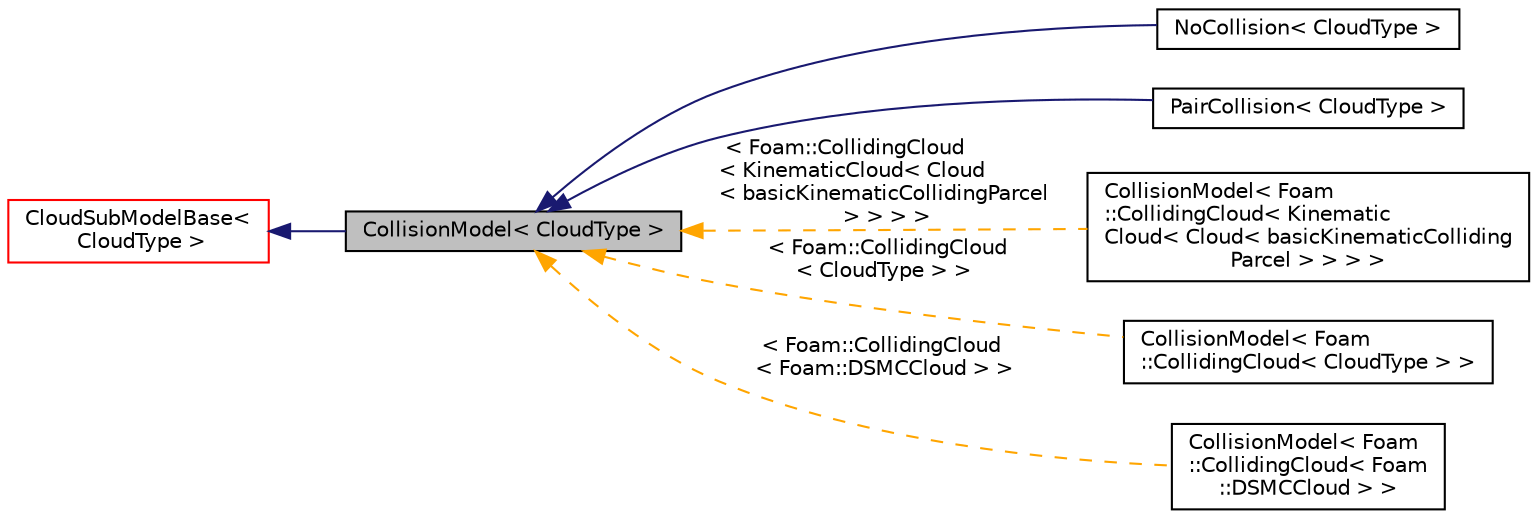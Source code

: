 digraph "CollisionModel&lt; CloudType &gt;"
{
  bgcolor="transparent";
  edge [fontname="Helvetica",fontsize="10",labelfontname="Helvetica",labelfontsize="10"];
  node [fontname="Helvetica",fontsize="10",shape=record];
  rankdir="LR";
  Node1 [label="CollisionModel\< CloudType \>",height=0.2,width=0.4,color="black", fillcolor="grey75", style="filled", fontcolor="black"];
  Node2 -> Node1 [dir="back",color="midnightblue",fontsize="10",style="solid",fontname="Helvetica"];
  Node2 [label="CloudSubModelBase\<\l CloudType \>",height=0.2,width=0.4,color="red",URL="$a00280.html",tooltip="Base class for cloud sub-models. "];
  Node1 -> Node3 [dir="back",color="midnightblue",fontsize="10",style="solid",fontname="Helvetica"];
  Node3 [label="NoCollision\< CloudType \>",height=0.2,width=0.4,color="black",URL="$a01630.html",tooltip="Place holder for &#39;none&#39; option. "];
  Node1 -> Node4 [dir="back",color="midnightblue",fontsize="10",style="solid",fontname="Helvetica"];
  Node4 [label="PairCollision\< CloudType \>",height=0.2,width=0.4,color="black",URL="$a01799.html"];
  Node1 -> Node5 [dir="back",color="orange",fontsize="10",style="dashed",label=" \< Foam::CollidingCloud\l\< KinematicCloud\< Cloud\l\< basicKinematicCollidingParcel\l \> \> \> \>" ,fontname="Helvetica"];
  Node5 [label="CollisionModel\< Foam\l::CollidingCloud\< Kinematic\lCloud\< Cloud\< basicKinematicColliding\lParcel \> \> \> \>",height=0.2,width=0.4,color="black",URL="$a00305.html"];
  Node1 -> Node6 [dir="back",color="orange",fontsize="10",style="dashed",label=" \< Foam::CollidingCloud\l\< CloudType \> \>" ,fontname="Helvetica"];
  Node6 [label="CollisionModel\< Foam\l::CollidingCloud\< CloudType \> \>",height=0.2,width=0.4,color="black",URL="$a00305.html"];
  Node1 -> Node7 [dir="back",color="orange",fontsize="10",style="dashed",label=" \< Foam::CollidingCloud\l\< Foam::DSMCCloud \> \>" ,fontname="Helvetica"];
  Node7 [label="CollisionModel\< Foam\l::CollidingCloud\< Foam\l::DSMCCloud \> \>",height=0.2,width=0.4,color="black",URL="$a00305.html"];
}
